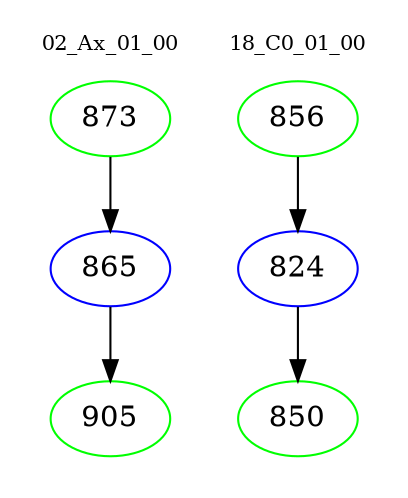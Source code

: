 digraph{
subgraph cluster_0 {
color = white
label = "02_Ax_01_00";
fontsize=10;
T0_873 [label="873", color="green"]
T0_873 -> T0_865 [color="black"]
T0_865 [label="865", color="blue"]
T0_865 -> T0_905 [color="black"]
T0_905 [label="905", color="green"]
}
subgraph cluster_1 {
color = white
label = "18_C0_01_00";
fontsize=10;
T1_856 [label="856", color="green"]
T1_856 -> T1_824 [color="black"]
T1_824 [label="824", color="blue"]
T1_824 -> T1_850 [color="black"]
T1_850 [label="850", color="green"]
}
}
